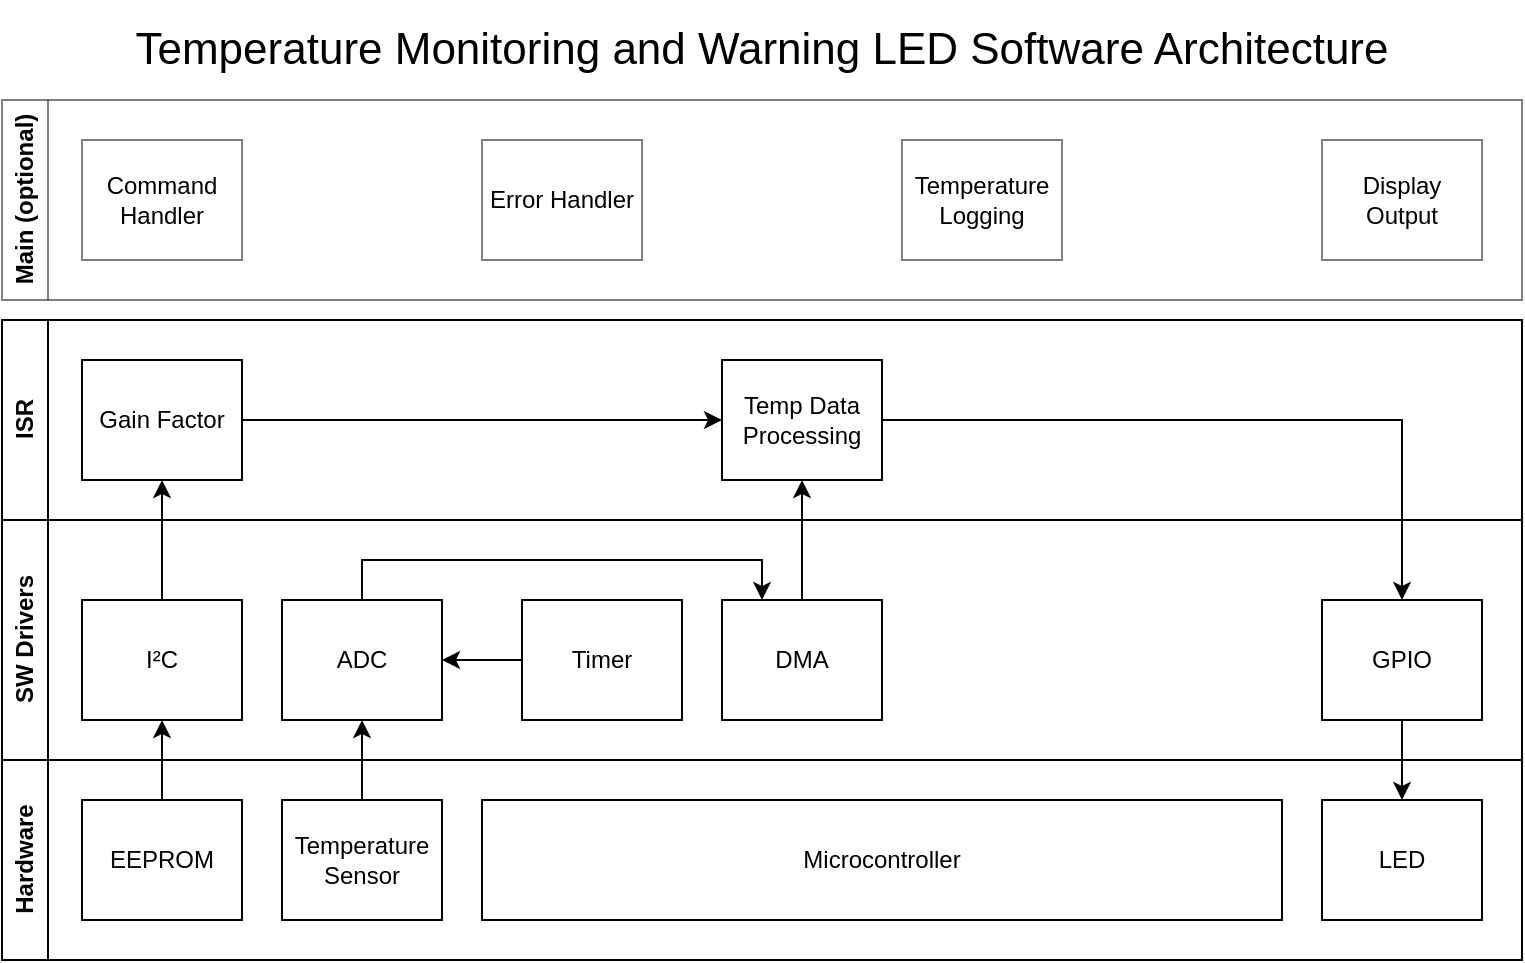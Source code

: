 <mxfile version="26.2.9">
  <diagram name="Page-1" id="d3o3Ne0F54tQGpak4MgQ">
    <mxGraphModel dx="876" dy="583" grid="1" gridSize="10" guides="1" tooltips="1" connect="1" arrows="1" fold="1" page="1" pageScale="1" pageWidth="850" pageHeight="1100" math="0" shadow="0">
      <root>
        <mxCell id="0" />
        <mxCell id="1" parent="0" />
        <mxCell id="R1RehaqrXKYtqmL33bmL-9" value="Hardware" style="swimlane;horizontal=0;whiteSpace=wrap;html=1;" vertex="1" parent="1">
          <mxGeometry x="80" y="420" width="760" height="100" as="geometry" />
        </mxCell>
        <mxCell id="R1RehaqrXKYtqmL33bmL-10" value="EEPROM" style="rounded=0;whiteSpace=wrap;html=1;" vertex="1" parent="R1RehaqrXKYtqmL33bmL-9">
          <mxGeometry x="40" y="20" width="80" height="60" as="geometry" />
        </mxCell>
        <mxCell id="R1RehaqrXKYtqmL33bmL-11" value="Temperature Sensor" style="rounded=0;whiteSpace=wrap;html=1;" vertex="1" parent="R1RehaqrXKYtqmL33bmL-9">
          <mxGeometry x="140" y="20" width="80" height="60" as="geometry" />
        </mxCell>
        <mxCell id="R1RehaqrXKYtqmL33bmL-12" value="Microcontroller" style="rounded=0;whiteSpace=wrap;html=1;" vertex="1" parent="R1RehaqrXKYtqmL33bmL-9">
          <mxGeometry x="240" y="20" width="400" height="60" as="geometry" />
        </mxCell>
        <mxCell id="R1RehaqrXKYtqmL33bmL-13" value="LED" style="rounded=0;whiteSpace=wrap;html=1;" vertex="1" parent="R1RehaqrXKYtqmL33bmL-9">
          <mxGeometry x="660" y="20" width="80" height="60" as="geometry" />
        </mxCell>
        <mxCell id="R1RehaqrXKYtqmL33bmL-14" value="SW Drivers" style="swimlane;horizontal=0;whiteSpace=wrap;html=1;" vertex="1" parent="1">
          <mxGeometry x="80" y="300" width="760" height="120" as="geometry" />
        </mxCell>
        <mxCell id="R1RehaqrXKYtqmL33bmL-15" value="I²C" style="rounded=0;whiteSpace=wrap;html=1;" vertex="1" parent="R1RehaqrXKYtqmL33bmL-14">
          <mxGeometry x="40" y="40" width="80" height="60" as="geometry" />
        </mxCell>
        <mxCell id="R1RehaqrXKYtqmL33bmL-16" value="" style="edgeStyle=orthogonalEdgeStyle;rounded=0;orthogonalLoop=1;jettySize=auto;html=1;" edge="1" parent="R1RehaqrXKYtqmL33bmL-14" source="R1RehaqrXKYtqmL33bmL-17" target="R1RehaqrXKYtqmL33bmL-19">
          <mxGeometry relative="1" as="geometry" />
        </mxCell>
        <mxCell id="R1RehaqrXKYtqmL33bmL-17" value="Timer" style="rounded=0;whiteSpace=wrap;html=1;" vertex="1" parent="R1RehaqrXKYtqmL33bmL-14">
          <mxGeometry x="260" y="40" width="80" height="60" as="geometry" />
        </mxCell>
        <mxCell id="R1RehaqrXKYtqmL33bmL-18" style="edgeStyle=orthogonalEdgeStyle;rounded=0;orthogonalLoop=1;jettySize=auto;html=1;exitX=0.5;exitY=0;exitDx=0;exitDy=0;entryX=0.25;entryY=0;entryDx=0;entryDy=0;" edge="1" parent="R1RehaqrXKYtqmL33bmL-14" source="R1RehaqrXKYtqmL33bmL-19" target="R1RehaqrXKYtqmL33bmL-20">
          <mxGeometry relative="1" as="geometry" />
        </mxCell>
        <mxCell id="R1RehaqrXKYtqmL33bmL-19" value="ADC" style="rounded=0;whiteSpace=wrap;html=1;" vertex="1" parent="R1RehaqrXKYtqmL33bmL-14">
          <mxGeometry x="140" y="40" width="80" height="60" as="geometry" />
        </mxCell>
        <mxCell id="R1RehaqrXKYtqmL33bmL-20" value="DMA" style="rounded=0;whiteSpace=wrap;html=1;" vertex="1" parent="R1RehaqrXKYtqmL33bmL-14">
          <mxGeometry x="360" y="40" width="80" height="60" as="geometry" />
        </mxCell>
        <mxCell id="R1RehaqrXKYtqmL33bmL-21" value="GPIO" style="rounded=0;whiteSpace=wrap;html=1;" vertex="1" parent="R1RehaqrXKYtqmL33bmL-14">
          <mxGeometry x="660" y="40" width="80" height="60" as="geometry" />
        </mxCell>
        <mxCell id="R1RehaqrXKYtqmL33bmL-22" value="ISR" style="swimlane;horizontal=0;whiteSpace=wrap;html=1;" vertex="1" parent="1">
          <mxGeometry x="80" y="200" width="760" height="100" as="geometry" />
        </mxCell>
        <mxCell id="R1RehaqrXKYtqmL33bmL-23" value="Temp Data Processing" style="rounded=0;whiteSpace=wrap;html=1;" vertex="1" parent="R1RehaqrXKYtqmL33bmL-22">
          <mxGeometry x="360" y="20" width="80" height="60" as="geometry" />
        </mxCell>
        <mxCell id="R1RehaqrXKYtqmL33bmL-24" style="edgeStyle=orthogonalEdgeStyle;rounded=0;orthogonalLoop=1;jettySize=auto;html=1;exitX=1;exitY=0.5;exitDx=0;exitDy=0;entryX=0;entryY=0.5;entryDx=0;entryDy=0;" edge="1" parent="R1RehaqrXKYtqmL33bmL-22" source="R1RehaqrXKYtqmL33bmL-25" target="R1RehaqrXKYtqmL33bmL-23">
          <mxGeometry relative="1" as="geometry" />
        </mxCell>
        <mxCell id="R1RehaqrXKYtqmL33bmL-25" value="Gain Factor" style="rounded=0;whiteSpace=wrap;html=1;" vertex="1" parent="R1RehaqrXKYtqmL33bmL-22">
          <mxGeometry x="40" y="20" width="80" height="60" as="geometry" />
        </mxCell>
        <mxCell id="R1RehaqrXKYtqmL33bmL-26" value="Main (optional)" style="swimlane;horizontal=0;whiteSpace=wrap;html=1;opacity=50;" vertex="1" parent="1">
          <mxGeometry x="80" y="90" width="760" height="100" as="geometry" />
        </mxCell>
        <mxCell id="R1RehaqrXKYtqmL33bmL-27" value="Command Handler" style="rounded=0;whiteSpace=wrap;html=1;opacity=50;" vertex="1" parent="R1RehaqrXKYtqmL33bmL-26">
          <mxGeometry x="40" y="20" width="80" height="60" as="geometry" />
        </mxCell>
        <mxCell id="R1RehaqrXKYtqmL33bmL-28" value="Error Handler" style="rounded=0;whiteSpace=wrap;html=1;opacity=50;" vertex="1" parent="R1RehaqrXKYtqmL33bmL-26">
          <mxGeometry x="240" y="20" width="80" height="60" as="geometry" />
        </mxCell>
        <mxCell id="R1RehaqrXKYtqmL33bmL-29" value="Temperature Logging" style="rounded=0;whiteSpace=wrap;html=1;opacity=50;" vertex="1" parent="R1RehaqrXKYtqmL33bmL-26">
          <mxGeometry x="450" y="20" width="80" height="60" as="geometry" />
        </mxCell>
        <mxCell id="R1RehaqrXKYtqmL33bmL-30" value="Display Output" style="rounded=0;whiteSpace=wrap;html=1;opacity=50;" vertex="1" parent="R1RehaqrXKYtqmL33bmL-26">
          <mxGeometry x="660" y="20" width="80" height="60" as="geometry" />
        </mxCell>
        <mxCell id="R1RehaqrXKYtqmL33bmL-31" value="" style="edgeStyle=orthogonalEdgeStyle;rounded=0;orthogonalLoop=1;jettySize=auto;html=1;" edge="1" parent="1" source="R1RehaqrXKYtqmL33bmL-10" target="R1RehaqrXKYtqmL33bmL-15">
          <mxGeometry relative="1" as="geometry" />
        </mxCell>
        <mxCell id="R1RehaqrXKYtqmL33bmL-32" value="" style="edgeStyle=orthogonalEdgeStyle;rounded=0;orthogonalLoop=1;jettySize=auto;html=1;" edge="1" parent="1" source="R1RehaqrXKYtqmL33bmL-11" target="R1RehaqrXKYtqmL33bmL-19">
          <mxGeometry relative="1" as="geometry" />
        </mxCell>
        <mxCell id="R1RehaqrXKYtqmL33bmL-33" style="edgeStyle=orthogonalEdgeStyle;rounded=0;orthogonalLoop=1;jettySize=auto;html=1;exitX=0.5;exitY=0;exitDx=0;exitDy=0;entryX=0.5;entryY=1;entryDx=0;entryDy=0;" edge="1" parent="1" source="R1RehaqrXKYtqmL33bmL-20" target="R1RehaqrXKYtqmL33bmL-23">
          <mxGeometry relative="1" as="geometry" />
        </mxCell>
        <mxCell id="R1RehaqrXKYtqmL33bmL-34" style="edgeStyle=orthogonalEdgeStyle;rounded=0;orthogonalLoop=1;jettySize=auto;html=1;exitX=1;exitY=0.5;exitDx=0;exitDy=0;entryX=0.5;entryY=0;entryDx=0;entryDy=0;" edge="1" parent="1" source="R1RehaqrXKYtqmL33bmL-23" target="R1RehaqrXKYtqmL33bmL-21">
          <mxGeometry relative="1" as="geometry" />
        </mxCell>
        <mxCell id="R1RehaqrXKYtqmL33bmL-35" value="" style="edgeStyle=orthogonalEdgeStyle;rounded=0;orthogonalLoop=1;jettySize=auto;html=1;" edge="1" parent="1" source="R1RehaqrXKYtqmL33bmL-21" target="R1RehaqrXKYtqmL33bmL-13">
          <mxGeometry relative="1" as="geometry" />
        </mxCell>
        <mxCell id="R1RehaqrXKYtqmL33bmL-36" value="" style="edgeStyle=orthogonalEdgeStyle;rounded=0;orthogonalLoop=1;jettySize=auto;html=1;" edge="1" parent="1" source="R1RehaqrXKYtqmL33bmL-15" target="R1RehaqrXKYtqmL33bmL-25">
          <mxGeometry relative="1" as="geometry" />
        </mxCell>
        <mxCell id="R1RehaqrXKYtqmL33bmL-37" value="&lt;font style=&quot;font-size: 22px;&quot;&gt;Temperature Monitoring and Warning LED Software Architecture&lt;/font&gt;" style="text;html=1;align=center;verticalAlign=middle;whiteSpace=wrap;rounded=0;" vertex="1" parent="1">
          <mxGeometry x="100" y="40" width="720" height="50" as="geometry" />
        </mxCell>
      </root>
    </mxGraphModel>
  </diagram>
</mxfile>
